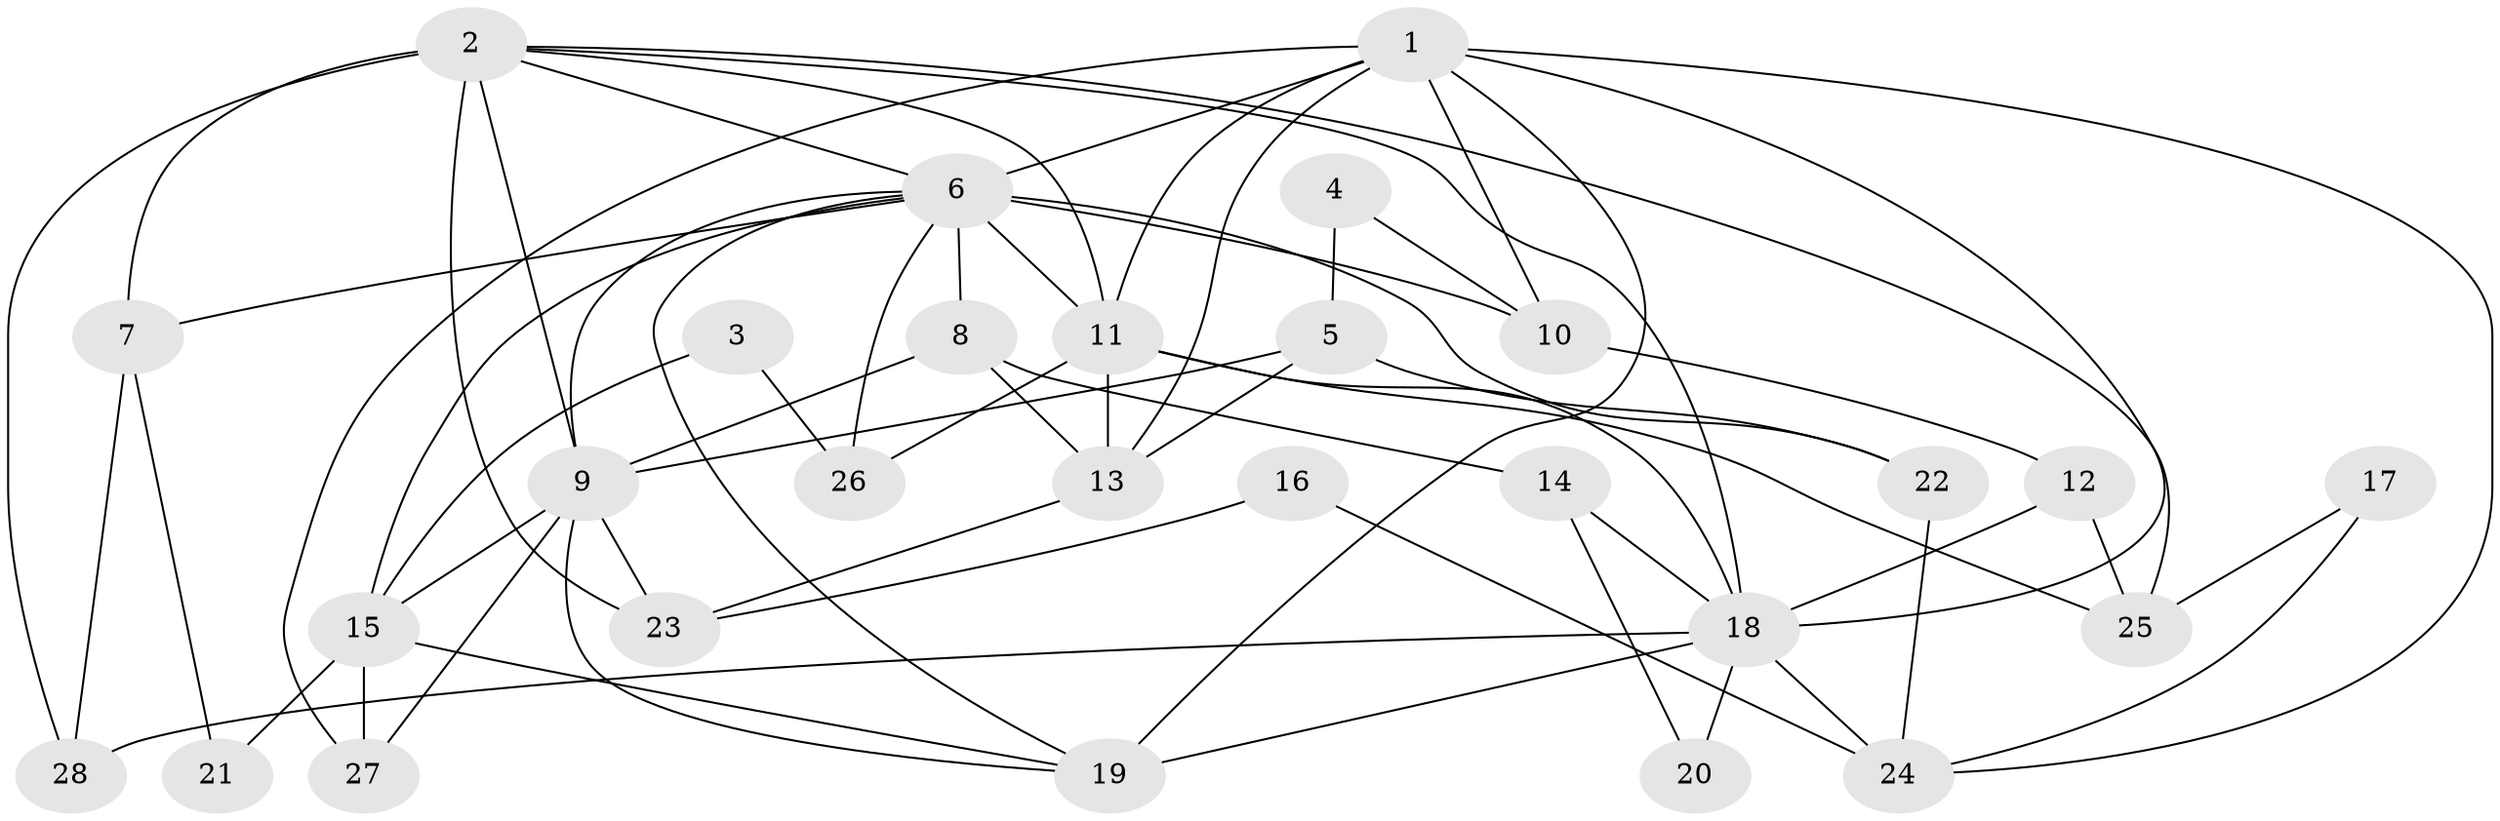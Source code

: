 // original degree distribution, {4: 0.21428571428571427, 7: 0.03571428571428571, 2: 0.10714285714285714, 3: 0.32142857142857145, 6: 0.10714285714285714, 5: 0.21428571428571427}
// Generated by graph-tools (version 1.1) at 2025/36/03/09/25 02:36:15]
// undirected, 28 vertices, 63 edges
graph export_dot {
graph [start="1"]
  node [color=gray90,style=filled];
  1;
  2;
  3;
  4;
  5;
  6;
  7;
  8;
  9;
  10;
  11;
  12;
  13;
  14;
  15;
  16;
  17;
  18;
  19;
  20;
  21;
  22;
  23;
  24;
  25;
  26;
  27;
  28;
  1 -- 6 [weight=2.0];
  1 -- 10 [weight=2.0];
  1 -- 11 [weight=1.0];
  1 -- 13 [weight=1.0];
  1 -- 18 [weight=1.0];
  1 -- 19 [weight=2.0];
  1 -- 24 [weight=1.0];
  1 -- 27 [weight=2.0];
  2 -- 6 [weight=1.0];
  2 -- 7 [weight=3.0];
  2 -- 9 [weight=3.0];
  2 -- 11 [weight=1.0];
  2 -- 18 [weight=3.0];
  2 -- 23 [weight=1.0];
  2 -- 25 [weight=1.0];
  2 -- 28 [weight=1.0];
  3 -- 15 [weight=1.0];
  3 -- 26 [weight=1.0];
  4 -- 5 [weight=1.0];
  4 -- 10 [weight=1.0];
  5 -- 9 [weight=1.0];
  5 -- 13 [weight=1.0];
  5 -- 22 [weight=1.0];
  6 -- 7 [weight=1.0];
  6 -- 8 [weight=3.0];
  6 -- 9 [weight=1.0];
  6 -- 10 [weight=1.0];
  6 -- 11 [weight=4.0];
  6 -- 15 [weight=1.0];
  6 -- 19 [weight=1.0];
  6 -- 22 [weight=1.0];
  6 -- 26 [weight=1.0];
  7 -- 21 [weight=1.0];
  7 -- 28 [weight=1.0];
  8 -- 9 [weight=1.0];
  8 -- 13 [weight=1.0];
  8 -- 14 [weight=1.0];
  9 -- 15 [weight=1.0];
  9 -- 19 [weight=1.0];
  9 -- 23 [weight=1.0];
  9 -- 27 [weight=1.0];
  10 -- 12 [weight=1.0];
  11 -- 13 [weight=1.0];
  11 -- 18 [weight=2.0];
  11 -- 25 [weight=1.0];
  11 -- 26 [weight=1.0];
  12 -- 18 [weight=1.0];
  12 -- 25 [weight=1.0];
  13 -- 23 [weight=1.0];
  14 -- 18 [weight=1.0];
  14 -- 20 [weight=1.0];
  15 -- 19 [weight=1.0];
  15 -- 21 [weight=1.0];
  15 -- 27 [weight=1.0];
  16 -- 23 [weight=1.0];
  16 -- 24 [weight=1.0];
  17 -- 24 [weight=1.0];
  17 -- 25 [weight=1.0];
  18 -- 19 [weight=1.0];
  18 -- 20 [weight=1.0];
  18 -- 24 [weight=2.0];
  18 -- 28 [weight=1.0];
  22 -- 24 [weight=1.0];
}
